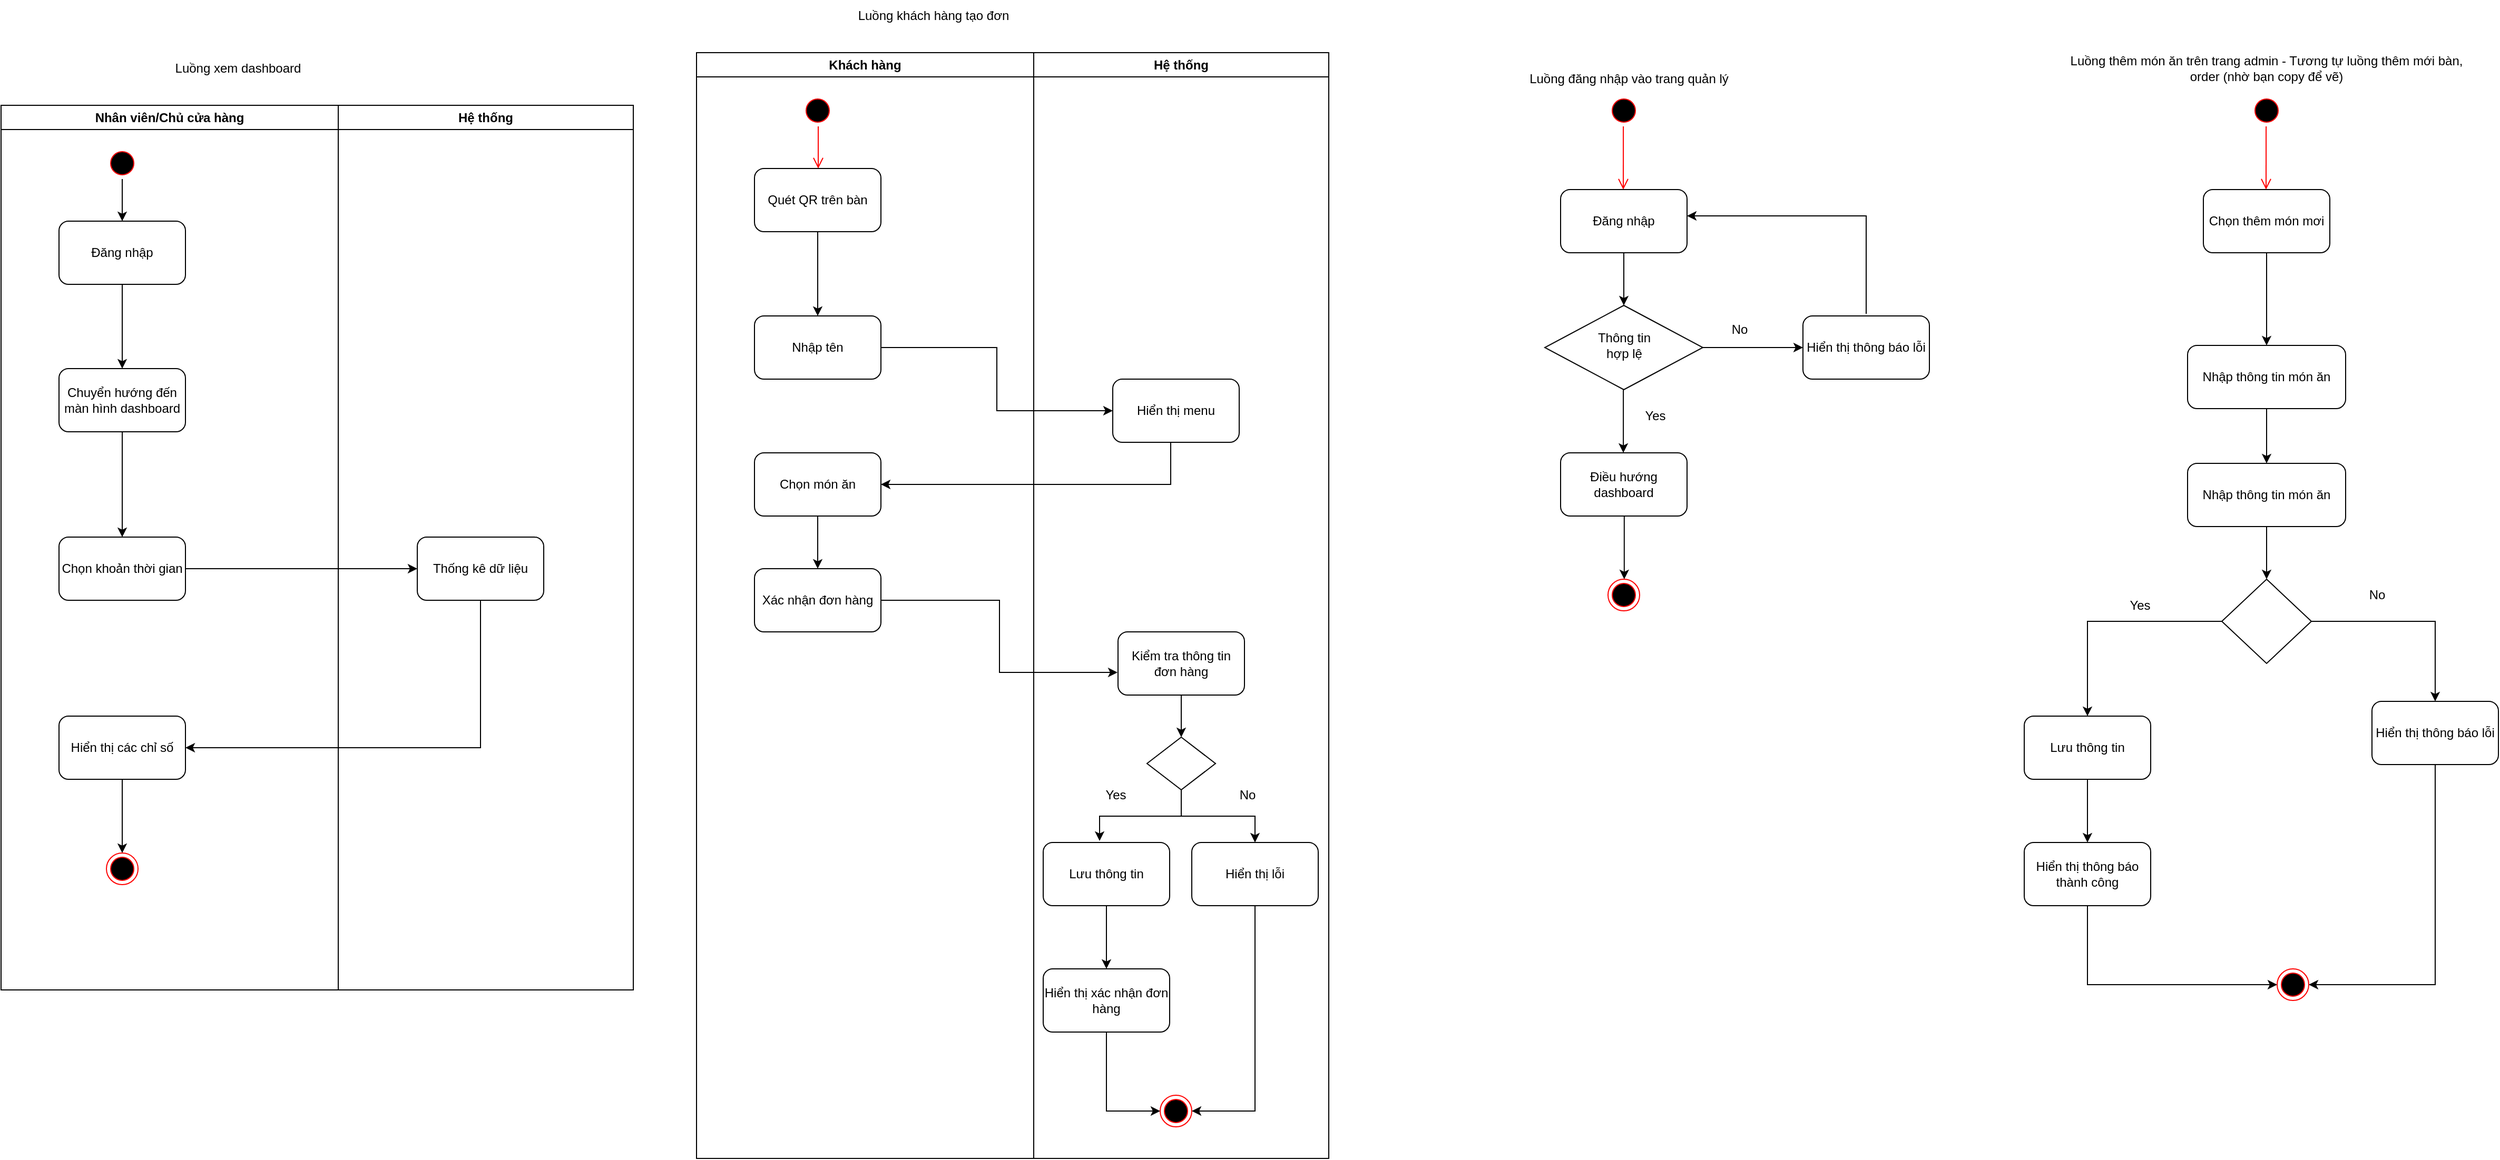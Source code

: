 <mxfile version="24.7.17">
  <diagram name="Page-1" id="e7e014a7-5840-1c2e-5031-d8a46d1fe8dd">
    <mxGraphModel dx="1710" dy="1150" grid="1" gridSize="10" guides="1" tooltips="1" connect="1" arrows="1" fold="1" page="1" pageScale="1" pageWidth="1169" pageHeight="826" background="none" math="0" shadow="0">
      <root>
        <mxCell id="0" />
        <mxCell id="1" parent="0" />
        <mxCell id="2qMucZgg_f5K5NUlIa36-111" value="" style="ellipse;shape=startState;fillColor=#000000;strokeColor=#ff0000;" parent="1" vertex="1">
          <mxGeometry x="1585" y="190" width="30" height="30" as="geometry" />
        </mxCell>
        <mxCell id="2qMucZgg_f5K5NUlIa36-113" value="" style="edgeStyle=elbowEdgeStyle;elbow=horizontal;verticalAlign=bottom;endArrow=open;endSize=8;strokeColor=#FF0000;endFill=1;rounded=0;entryX=0.5;entryY=0;entryDx=0;entryDy=0;" parent="1" edge="1">
          <mxGeometry x="40" y="20" as="geometry">
            <mxPoint x="1599.55" y="280" as="targetPoint" />
            <mxPoint x="1599.55" y="220" as="sourcePoint" />
          </mxGeometry>
        </mxCell>
        <mxCell id="2qMucZgg_f5K5NUlIa36-114" value="" style="rhombus;whiteSpace=wrap;html=1;" parent="1" vertex="1">
          <mxGeometry x="1525" y="390" width="150" height="80" as="geometry" />
        </mxCell>
        <mxCell id="2qMucZgg_f5K5NUlIa36-115" value="Thông tin hợp lệ" style="text;html=1;align=center;verticalAlign=middle;whiteSpace=wrap;rounded=0;" parent="1" vertex="1">
          <mxGeometry x="1562.5" y="413" width="75" height="30" as="geometry" />
        </mxCell>
        <mxCell id="2qMucZgg_f5K5NUlIa36-116" value="Điều hướng dashboard" style="rounded=1;whiteSpace=wrap;html=1;" parent="1" vertex="1">
          <mxGeometry x="1540" y="530" width="120" height="60" as="geometry" />
        </mxCell>
        <mxCell id="2qMucZgg_f5K5NUlIa36-108" value="" style="ellipse;shape=endState;fillColor=#000000;strokeColor=#ff0000" parent="1" vertex="1">
          <mxGeometry x="2220" y="1020" width="30" height="30" as="geometry" />
        </mxCell>
        <mxCell id="2qMucZgg_f5K5NUlIa36-118" value="" style="edgeStyle=orthogonalEdgeStyle;rounded=0;orthogonalLoop=1;jettySize=auto;html=1;endArrow=classic;endFill=1;entryX=0.5;entryY=0;entryDx=0;entryDy=0;" parent="1" edge="1">
          <mxGeometry relative="1" as="geometry">
            <mxPoint x="1599.55" y="470" as="sourcePoint" />
            <mxPoint x="1599.55" y="530" as="targetPoint" />
          </mxGeometry>
        </mxCell>
        <mxCell id="2qMucZgg_f5K5NUlIa36-119" value="" style="edgeStyle=orthogonalEdgeStyle;rounded=0;orthogonalLoop=1;jettySize=auto;html=1;endArrow=classic;endFill=1;entryX=0.5;entryY=0;entryDx=0;entryDy=0;" parent="1" edge="1">
          <mxGeometry relative="1" as="geometry">
            <mxPoint x="1600.41" y="590" as="sourcePoint" />
            <mxPoint x="1600.41" y="650" as="targetPoint" />
          </mxGeometry>
        </mxCell>
        <mxCell id="2qMucZgg_f5K5NUlIa36-120" value="Yes" style="text;html=1;align=center;verticalAlign=middle;whiteSpace=wrap;rounded=0;" parent="1" vertex="1">
          <mxGeometry x="1600" y="480" width="60" height="30" as="geometry" />
        </mxCell>
        <mxCell id="2qMucZgg_f5K5NUlIa36-121" value="Hiển thị thông báo lỗi" style="rounded=1;whiteSpace=wrap;html=1;" parent="1" vertex="1">
          <mxGeometry x="1770" y="400" width="120" height="60" as="geometry" />
        </mxCell>
        <mxCell id="2qMucZgg_f5K5NUlIa36-122" value="" style="edgeStyle=orthogonalEdgeStyle;rounded=0;orthogonalLoop=1;jettySize=auto;html=1;endArrow=classic;endFill=1;entryX=0;entryY=0.5;entryDx=0;entryDy=0;exitX=1;exitY=0.5;exitDx=0;exitDy=0;" parent="1" source="2qMucZgg_f5K5NUlIa36-114" target="2qMucZgg_f5K5NUlIa36-121" edge="1">
          <mxGeometry relative="1" as="geometry">
            <mxPoint x="1690" y="430" as="sourcePoint" />
            <mxPoint x="1690" y="490" as="targetPoint" />
            <Array as="points" />
          </mxGeometry>
        </mxCell>
        <mxCell id="2qMucZgg_f5K5NUlIa36-123" value="No" style="text;html=1;align=center;verticalAlign=middle;whiteSpace=wrap;rounded=0;" parent="1" vertex="1">
          <mxGeometry x="1680" y="398" width="60" height="30" as="geometry" />
        </mxCell>
        <mxCell id="2qMucZgg_f5K5NUlIa36-124" value="" style="endArrow=classic;html=1;rounded=0;entryX=1;entryY=0.5;entryDx=0;entryDy=0;" parent="1" edge="1">
          <mxGeometry width="50" height="50" relative="1" as="geometry">
            <mxPoint x="1830" y="398" as="sourcePoint" />
            <mxPoint x="1660" y="305" as="targetPoint" />
            <Array as="points">
              <mxPoint x="1830" y="305" />
            </Array>
          </mxGeometry>
        </mxCell>
        <mxCell id="5hdtupG1HMqzubPiY8Gg-1" value="" style="edgeStyle=orthogonalEdgeStyle;rounded=0;orthogonalLoop=1;jettySize=auto;html=1;" parent="1" source="2qMucZgg_f5K5NUlIa36-125" edge="1">
          <mxGeometry relative="1" as="geometry">
            <mxPoint x="1600" y="390" as="targetPoint" />
          </mxGeometry>
        </mxCell>
        <mxCell id="2qMucZgg_f5K5NUlIa36-125" value="Đăng nhập" style="rounded=1;whiteSpace=wrap;html=1;" parent="1" vertex="1">
          <mxGeometry x="1540" y="280" width="120" height="60" as="geometry" />
        </mxCell>
        <mxCell id="2qMucZgg_f5K5NUlIa36-128" value="Luồng đăng nhập vào trang quản lý" style="text;html=1;align=center;verticalAlign=middle;whiteSpace=wrap;rounded=0;" parent="1" vertex="1">
          <mxGeometry x="1490" y="160" width="230" height="30" as="geometry" />
        </mxCell>
        <mxCell id="2qMucZgg_f5K5NUlIa36-129" value="" style="ellipse;shape=startState;fillColor=#000000;strokeColor=#ff0000;" parent="1" vertex="1">
          <mxGeometry x="2195" y="190" width="30" height="30" as="geometry" />
        </mxCell>
        <mxCell id="2qMucZgg_f5K5NUlIa36-130" value="" style="edgeStyle=elbowEdgeStyle;elbow=horizontal;verticalAlign=bottom;endArrow=open;endSize=8;strokeColor=#FF0000;endFill=1;rounded=0;entryX=0.5;entryY=0;entryDx=0;entryDy=0;" parent="1" edge="1">
          <mxGeometry x="40" y="20" as="geometry">
            <mxPoint x="2209.55" y="280" as="targetPoint" />
            <mxPoint x="2209.55" y="220" as="sourcePoint" />
          </mxGeometry>
        </mxCell>
        <mxCell id="2qMucZgg_f5K5NUlIa36-146" value="" style="edgeStyle=orthogonalEdgeStyle;rounded=0;orthogonalLoop=1;jettySize=auto;html=1;" parent="1" source="2qMucZgg_f5K5NUlIa36-133" target="2qMucZgg_f5K5NUlIa36-145" edge="1">
          <mxGeometry relative="1" as="geometry" />
        </mxCell>
        <mxCell id="2qMucZgg_f5K5NUlIa36-133" value="Nhập thông tin món ăn" style="rounded=1;whiteSpace=wrap;html=1;" parent="1" vertex="1">
          <mxGeometry x="2135" y="428" width="150" height="60" as="geometry" />
        </mxCell>
        <mxCell id="2qMucZgg_f5K5NUlIa36-144" value="" style="edgeStyle=orthogonalEdgeStyle;rounded=0;orthogonalLoop=1;jettySize=auto;html=1;" parent="1" source="2qMucZgg_f5K5NUlIa36-142" target="2qMucZgg_f5K5NUlIa36-133" edge="1">
          <mxGeometry relative="1" as="geometry" />
        </mxCell>
        <mxCell id="2qMucZgg_f5K5NUlIa36-142" value="Chọn thêm món mơi" style="rounded=1;whiteSpace=wrap;html=1;" parent="1" vertex="1">
          <mxGeometry x="2150" y="280" width="120" height="60" as="geometry" />
        </mxCell>
        <mxCell id="2qMucZgg_f5K5NUlIa36-143" value="Luồng thêm món ăn trên trang admin - Tương tự luồng thêm mới bàn, order (nhờ bạn copy để vẽ)" style="text;html=1;align=center;verticalAlign=middle;whiteSpace=wrap;rounded=0;" parent="1" vertex="1">
          <mxGeometry x="2020" y="150" width="380" height="30" as="geometry" />
        </mxCell>
        <mxCell id="2qMucZgg_f5K5NUlIa36-149" value="" style="edgeStyle=orthogonalEdgeStyle;rounded=0;orthogonalLoop=1;jettySize=auto;html=1;" parent="1" source="2qMucZgg_f5K5NUlIa36-145" target="2qMucZgg_f5K5NUlIa36-148" edge="1">
          <mxGeometry relative="1" as="geometry" />
        </mxCell>
        <mxCell id="2qMucZgg_f5K5NUlIa36-145" value="Nhập thông tin món ăn" style="rounded=1;whiteSpace=wrap;html=1;" parent="1" vertex="1">
          <mxGeometry x="2135" y="540" width="150" height="60" as="geometry" />
        </mxCell>
        <mxCell id="2qMucZgg_f5K5NUlIa36-148" value="" style="rhombus;whiteSpace=wrap;html=1;" parent="1" vertex="1">
          <mxGeometry x="2167.5" y="650" width="85" height="80" as="geometry" />
        </mxCell>
        <mxCell id="2qMucZgg_f5K5NUlIa36-160" value="" style="edgeStyle=orthogonalEdgeStyle;rounded=0;orthogonalLoop=1;jettySize=auto;html=1;" parent="1" source="2qMucZgg_f5K5NUlIa36-151" target="2qMucZgg_f5K5NUlIa36-153" edge="1">
          <mxGeometry relative="1" as="geometry" />
        </mxCell>
        <mxCell id="2qMucZgg_f5K5NUlIa36-151" value="Lưu thông tin" style="rounded=1;whiteSpace=wrap;html=1;" parent="1" vertex="1">
          <mxGeometry x="1980" y="780" width="120" height="60" as="geometry" />
        </mxCell>
        <mxCell id="2qMucZgg_f5K5NUlIa36-152" value="Hiển thị thông báo lỗi" style="rounded=1;whiteSpace=wrap;html=1;" parent="1" vertex="1">
          <mxGeometry x="2310" y="766" width="120" height="60" as="geometry" />
        </mxCell>
        <mxCell id="2qMucZgg_f5K5NUlIa36-153" value="Hiển thị thông báo thành công" style="rounded=1;whiteSpace=wrap;html=1;" parent="1" vertex="1">
          <mxGeometry x="1980" y="900" width="120" height="60" as="geometry" />
        </mxCell>
        <mxCell id="2qMucZgg_f5K5NUlIa36-155" value="" style="endArrow=classic;html=1;rounded=0;exitX=0;exitY=0.5;exitDx=0;exitDy=0;entryX=0.5;entryY=0;entryDx=0;entryDy=0;" parent="1" source="2qMucZgg_f5K5NUlIa36-148" target="2qMucZgg_f5K5NUlIa36-151" edge="1">
          <mxGeometry width="50" height="50" relative="1" as="geometry">
            <mxPoint x="2160" y="690" as="sourcePoint" />
            <mxPoint x="2040" y="770" as="targetPoint" />
            <Array as="points">
              <mxPoint x="2040" y="690" />
            </Array>
          </mxGeometry>
        </mxCell>
        <mxCell id="2qMucZgg_f5K5NUlIa36-156" value="" style="endArrow=classic;html=1;rounded=0;entryX=0.5;entryY=0;entryDx=0;entryDy=0;exitX=1;exitY=0.5;exitDx=0;exitDy=0;" parent="1" source="2qMucZgg_f5K5NUlIa36-148" target="2qMucZgg_f5K5NUlIa36-152" edge="1">
          <mxGeometry width="50" height="50" relative="1" as="geometry">
            <mxPoint x="2200" y="820" as="sourcePoint" />
            <mxPoint x="2040" y="810" as="targetPoint" />
            <Array as="points">
              <mxPoint x="2370" y="690" />
            </Array>
          </mxGeometry>
        </mxCell>
        <mxCell id="2qMucZgg_f5K5NUlIa36-157" value="" style="ellipse;shape=endState;fillColor=#000000;strokeColor=#ff0000" parent="1" vertex="1">
          <mxGeometry x="1585" y="650" width="30" height="30" as="geometry" />
        </mxCell>
        <mxCell id="2qMucZgg_f5K5NUlIa36-158" value="Yes" style="text;html=1;align=center;verticalAlign=middle;whiteSpace=wrap;rounded=0;" parent="1" vertex="1">
          <mxGeometry x="2060" y="660" width="60" height="30" as="geometry" />
        </mxCell>
        <mxCell id="2qMucZgg_f5K5NUlIa36-159" value="No" style="text;html=1;align=center;verticalAlign=middle;whiteSpace=wrap;rounded=0;" parent="1" vertex="1">
          <mxGeometry x="2285" y="650" width="60" height="30" as="geometry" />
        </mxCell>
        <mxCell id="2qMucZgg_f5K5NUlIa36-161" value="" style="endArrow=classic;html=1;rounded=0;entryX=0;entryY=0.5;entryDx=0;entryDy=0;exitX=0.5;exitY=1;exitDx=0;exitDy=0;" parent="1" source="2qMucZgg_f5K5NUlIa36-153" target="2qMucZgg_f5K5NUlIa36-108" edge="1">
          <mxGeometry width="50" height="50" relative="1" as="geometry">
            <mxPoint x="2020" y="780" as="sourcePoint" />
            <mxPoint x="2200" y="1020" as="targetPoint" />
            <Array as="points">
              <mxPoint x="2040" y="1035" />
            </Array>
          </mxGeometry>
        </mxCell>
        <mxCell id="2qMucZgg_f5K5NUlIa36-162" value="" style="endArrow=classic;html=1;rounded=0;entryX=1;entryY=0.5;entryDx=0;entryDy=0;exitX=0.5;exitY=1;exitDx=0;exitDy=0;" parent="1" source="2qMucZgg_f5K5NUlIa36-152" target="2qMucZgg_f5K5NUlIa36-108" edge="1">
          <mxGeometry width="50" height="50" relative="1" as="geometry">
            <mxPoint x="2020" y="780" as="sourcePoint" />
            <mxPoint x="2070" y="730" as="targetPoint" />
            <Array as="points">
              <mxPoint x="2370" y="1035" />
            </Array>
          </mxGeometry>
        </mxCell>
        <mxCell id="2qMucZgg_f5K5NUlIa36-163" value="Khách hàng" style="swimlane;whiteSpace=wrap" parent="1" vertex="1">
          <mxGeometry x="720" y="150" width="320" height="1050" as="geometry" />
        </mxCell>
        <mxCell id="2qMucZgg_f5K5NUlIa36-164" value="" style="ellipse;shape=startState;fillColor=#000000;strokeColor=#ff0000;" parent="2qMucZgg_f5K5NUlIa36-163" vertex="1">
          <mxGeometry x="100" y="40" width="30" height="30" as="geometry" />
        </mxCell>
        <mxCell id="2qMucZgg_f5K5NUlIa36-165" value="" style="edgeStyle=elbowEdgeStyle;elbow=horizontal;verticalAlign=bottom;endArrow=open;endSize=8;strokeColor=#FF0000;endFill=1;rounded=0" parent="2qMucZgg_f5K5NUlIa36-163" source="2qMucZgg_f5K5NUlIa36-164" edge="1">
          <mxGeometry x="100" y="40" as="geometry">
            <mxPoint x="115.556" y="110" as="targetPoint" />
          </mxGeometry>
        </mxCell>
        <mxCell id="2qMucZgg_f5K5NUlIa36-230" value="" style="edgeStyle=orthogonalEdgeStyle;rounded=0;orthogonalLoop=1;jettySize=auto;html=1;" parent="2qMucZgg_f5K5NUlIa36-163" source="2qMucZgg_f5K5NUlIa36-194" target="2qMucZgg_f5K5NUlIa36-196" edge="1">
          <mxGeometry relative="1" as="geometry" />
        </mxCell>
        <mxCell id="2qMucZgg_f5K5NUlIa36-194" value="Quét QR trên bàn" style="rounded=1;whiteSpace=wrap;html=1;" parent="2qMucZgg_f5K5NUlIa36-163" vertex="1">
          <mxGeometry x="55" y="110" width="120" height="60" as="geometry" />
        </mxCell>
        <mxCell id="2qMucZgg_f5K5NUlIa36-196" value="Nhập tên" style="rounded=1;whiteSpace=wrap;html=1;" parent="2qMucZgg_f5K5NUlIa36-163" vertex="1">
          <mxGeometry x="55" y="250" width="120" height="60" as="geometry" />
        </mxCell>
        <mxCell id="2qMucZgg_f5K5NUlIa36-219" value="" style="edgeStyle=orthogonalEdgeStyle;rounded=0;orthogonalLoop=1;jettySize=auto;html=1;" parent="2qMucZgg_f5K5NUlIa36-163" source="2qMucZgg_f5K5NUlIa36-198" target="2qMucZgg_f5K5NUlIa36-199" edge="1">
          <mxGeometry relative="1" as="geometry" />
        </mxCell>
        <mxCell id="2qMucZgg_f5K5NUlIa36-198" value="Chọn món ăn" style="rounded=1;whiteSpace=wrap;html=1;" parent="2qMucZgg_f5K5NUlIa36-163" vertex="1">
          <mxGeometry x="55" y="380" width="120" height="60" as="geometry" />
        </mxCell>
        <mxCell id="2qMucZgg_f5K5NUlIa36-199" value="Xác nhận đơn hàng" style="rounded=1;whiteSpace=wrap;html=1;" parent="2qMucZgg_f5K5NUlIa36-163" vertex="1">
          <mxGeometry x="55" y="490" width="120" height="60" as="geometry" />
        </mxCell>
        <mxCell id="2qMucZgg_f5K5NUlIa36-172" value="Hệ thống" style="swimlane;whiteSpace=wrap" parent="1" vertex="1">
          <mxGeometry x="1040" y="150" width="280" height="1050" as="geometry" />
        </mxCell>
        <mxCell id="2qMucZgg_f5K5NUlIa36-191" value="" style="ellipse;shape=endState;fillColor=#000000;strokeColor=#ff0000" parent="2qMucZgg_f5K5NUlIa36-172" vertex="1">
          <mxGeometry x="120" y="990" width="30" height="30" as="geometry" />
        </mxCell>
        <mxCell id="2qMucZgg_f5K5NUlIa36-197" value="Hiển thị menu" style="rounded=1;whiteSpace=wrap;html=1;" parent="2qMucZgg_f5K5NUlIa36-172" vertex="1">
          <mxGeometry x="75" y="310" width="120" height="60" as="geometry" />
        </mxCell>
        <mxCell id="2qMucZgg_f5K5NUlIa36-221" value="" style="edgeStyle=orthogonalEdgeStyle;rounded=0;orthogonalLoop=1;jettySize=auto;html=1;" parent="2qMucZgg_f5K5NUlIa36-172" source="2qMucZgg_f5K5NUlIa36-201" target="2qMucZgg_f5K5NUlIa36-202" edge="1">
          <mxGeometry relative="1" as="geometry" />
        </mxCell>
        <mxCell id="2qMucZgg_f5K5NUlIa36-201" value="Kiểm tra thông tin đơn hàng" style="rounded=1;whiteSpace=wrap;html=1;" parent="2qMucZgg_f5K5NUlIa36-172" vertex="1">
          <mxGeometry x="80" y="550" width="120" height="60" as="geometry" />
        </mxCell>
        <mxCell id="2qMucZgg_f5K5NUlIa36-222" value="" style="edgeStyle=orthogonalEdgeStyle;rounded=0;orthogonalLoop=1;jettySize=auto;html=1;entryX=0.446;entryY=-0.025;entryDx=0;entryDy=0;entryPerimeter=0;" parent="2qMucZgg_f5K5NUlIa36-172" source="2qMucZgg_f5K5NUlIa36-202" target="2qMucZgg_f5K5NUlIa36-205" edge="1">
          <mxGeometry relative="1" as="geometry" />
        </mxCell>
        <mxCell id="2qMucZgg_f5K5NUlIa36-223" style="edgeStyle=orthogonalEdgeStyle;rounded=0;orthogonalLoop=1;jettySize=auto;html=1;entryX=0.5;entryY=0;entryDx=0;entryDy=0;" parent="2qMucZgg_f5K5NUlIa36-172" source="2qMucZgg_f5K5NUlIa36-202" target="2qMucZgg_f5K5NUlIa36-206" edge="1">
          <mxGeometry relative="1" as="geometry" />
        </mxCell>
        <mxCell id="2qMucZgg_f5K5NUlIa36-202" value="" style="rhombus;whiteSpace=wrap;html=1;" parent="2qMucZgg_f5K5NUlIa36-172" vertex="1">
          <mxGeometry x="107.5" y="650" width="65" height="50" as="geometry" />
        </mxCell>
        <mxCell id="2qMucZgg_f5K5NUlIa36-227" value="" style="edgeStyle=orthogonalEdgeStyle;rounded=0;orthogonalLoop=1;jettySize=auto;html=1;" parent="2qMucZgg_f5K5NUlIa36-172" source="2qMucZgg_f5K5NUlIa36-205" target="2qMucZgg_f5K5NUlIa36-207" edge="1">
          <mxGeometry relative="1" as="geometry" />
        </mxCell>
        <mxCell id="2qMucZgg_f5K5NUlIa36-205" value="Lưu thông tin" style="rounded=1;whiteSpace=wrap;html=1;" parent="2qMucZgg_f5K5NUlIa36-172" vertex="1">
          <mxGeometry x="9" y="750" width="120" height="60" as="geometry" />
        </mxCell>
        <mxCell id="2qMucZgg_f5K5NUlIa36-226" style="edgeStyle=orthogonalEdgeStyle;rounded=0;orthogonalLoop=1;jettySize=auto;html=1;entryX=1;entryY=0.5;entryDx=0;entryDy=0;" parent="2qMucZgg_f5K5NUlIa36-172" source="2qMucZgg_f5K5NUlIa36-206" target="2qMucZgg_f5K5NUlIa36-191" edge="1">
          <mxGeometry relative="1" as="geometry" />
        </mxCell>
        <mxCell id="2qMucZgg_f5K5NUlIa36-206" value="Hiển thị lỗi" style="rounded=1;whiteSpace=wrap;html=1;" parent="2qMucZgg_f5K5NUlIa36-172" vertex="1">
          <mxGeometry x="150" y="750" width="120" height="60" as="geometry" />
        </mxCell>
        <mxCell id="2qMucZgg_f5K5NUlIa36-228" style="edgeStyle=orthogonalEdgeStyle;rounded=0;orthogonalLoop=1;jettySize=auto;html=1;entryX=0;entryY=0.5;entryDx=0;entryDy=0;" parent="2qMucZgg_f5K5NUlIa36-172" source="2qMucZgg_f5K5NUlIa36-207" target="2qMucZgg_f5K5NUlIa36-191" edge="1">
          <mxGeometry relative="1" as="geometry" />
        </mxCell>
        <mxCell id="2qMucZgg_f5K5NUlIa36-207" value="Hiển thị xác nhận đơn hàng" style="rounded=1;whiteSpace=wrap;html=1;" parent="2qMucZgg_f5K5NUlIa36-172" vertex="1">
          <mxGeometry x="9" y="870" width="120" height="60" as="geometry" />
        </mxCell>
        <mxCell id="2qMucZgg_f5K5NUlIa36-224" value="Yes" style="text;html=1;align=center;verticalAlign=middle;whiteSpace=wrap;rounded=0;" parent="2qMucZgg_f5K5NUlIa36-172" vertex="1">
          <mxGeometry x="47.5" y="690" width="60" height="30" as="geometry" />
        </mxCell>
        <mxCell id="2qMucZgg_f5K5NUlIa36-225" value="No" style="text;html=1;align=center;verticalAlign=middle;whiteSpace=wrap;rounded=0;" parent="2qMucZgg_f5K5NUlIa36-172" vertex="1">
          <mxGeometry x="172.5" y="690" width="60" height="30" as="geometry" />
        </mxCell>
        <mxCell id="2qMucZgg_f5K5NUlIa36-193" value="Luồng khách hàng tạo đơn" style="text;html=1;align=center;verticalAlign=middle;whiteSpace=wrap;rounded=0;" parent="1" vertex="1">
          <mxGeometry x="830" y="100" width="230" height="30" as="geometry" />
        </mxCell>
        <mxCell id="2qMucZgg_f5K5NUlIa36-220" value="" style="edgeStyle=orthogonalEdgeStyle;rounded=0;orthogonalLoop=1;jettySize=auto;html=1;entryX=-0.004;entryY=0.642;entryDx=0;entryDy=0;entryPerimeter=0;exitX=1;exitY=0.5;exitDx=0;exitDy=0;" parent="1" source="2qMucZgg_f5K5NUlIa36-199" target="2qMucZgg_f5K5NUlIa36-201" edge="1">
          <mxGeometry relative="1" as="geometry">
            <mxPoint x="845" y="600" as="sourcePoint" />
            <mxPoint x="845" y="650" as="targetPoint" />
          </mxGeometry>
        </mxCell>
        <mxCell id="2qMucZgg_f5K5NUlIa36-231" style="edgeStyle=orthogonalEdgeStyle;rounded=0;orthogonalLoop=1;jettySize=auto;html=1;entryX=0;entryY=0.5;entryDx=0;entryDy=0;" parent="1" source="2qMucZgg_f5K5NUlIa36-196" target="2qMucZgg_f5K5NUlIa36-197" edge="1">
          <mxGeometry relative="1" as="geometry" />
        </mxCell>
        <mxCell id="2qMucZgg_f5K5NUlIa36-232" style="edgeStyle=orthogonalEdgeStyle;rounded=0;orthogonalLoop=1;jettySize=auto;html=1;entryX=1;entryY=0.5;entryDx=0;entryDy=0;" parent="1" source="2qMucZgg_f5K5NUlIa36-197" target="2qMucZgg_f5K5NUlIa36-198" edge="1">
          <mxGeometry relative="1" as="geometry">
            <Array as="points">
              <mxPoint x="1170" y="560" />
            </Array>
          </mxGeometry>
        </mxCell>
        <mxCell id="eJmZTRmUb_gu9C0zPVmL-1" value="Nhân viên/Chủ cửa hàng" style="swimlane;whiteSpace=wrap" vertex="1" parent="1">
          <mxGeometry x="60" y="200" width="320" height="840" as="geometry" />
        </mxCell>
        <mxCell id="eJmZTRmUb_gu9C0zPVmL-31" value="" style="edgeStyle=orthogonalEdgeStyle;rounded=0;orthogonalLoop=1;jettySize=auto;html=1;" edge="1" parent="eJmZTRmUb_gu9C0zPVmL-1" source="eJmZTRmUb_gu9C0zPVmL-2" target="eJmZTRmUb_gu9C0zPVmL-5">
          <mxGeometry relative="1" as="geometry" />
        </mxCell>
        <mxCell id="eJmZTRmUb_gu9C0zPVmL-2" value="" style="ellipse;shape=startState;fillColor=#000000;strokeColor=#ff0000;" vertex="1" parent="eJmZTRmUb_gu9C0zPVmL-1">
          <mxGeometry x="100" y="40" width="30" height="30" as="geometry" />
        </mxCell>
        <mxCell id="eJmZTRmUb_gu9C0zPVmL-4" value="" style="edgeStyle=orthogonalEdgeStyle;rounded=0;orthogonalLoop=1;jettySize=auto;html=1;" edge="1" parent="eJmZTRmUb_gu9C0zPVmL-1" source="eJmZTRmUb_gu9C0zPVmL-5" target="eJmZTRmUb_gu9C0zPVmL-6">
          <mxGeometry relative="1" as="geometry" />
        </mxCell>
        <mxCell id="eJmZTRmUb_gu9C0zPVmL-5" value="Đăng nhập" style="rounded=1;whiteSpace=wrap;html=1;" vertex="1" parent="eJmZTRmUb_gu9C0zPVmL-1">
          <mxGeometry x="55" y="110" width="120" height="60" as="geometry" />
        </mxCell>
        <mxCell id="eJmZTRmUb_gu9C0zPVmL-51" value="" style="edgeStyle=orthogonalEdgeStyle;rounded=0;orthogonalLoop=1;jettySize=auto;html=1;" edge="1" parent="eJmZTRmUb_gu9C0zPVmL-1" source="eJmZTRmUb_gu9C0zPVmL-6" target="eJmZTRmUb_gu9C0zPVmL-12">
          <mxGeometry relative="1" as="geometry" />
        </mxCell>
        <mxCell id="eJmZTRmUb_gu9C0zPVmL-6" value="Chuyển hướng đến màn hình dashboard" style="rounded=1;whiteSpace=wrap;html=1;" vertex="1" parent="eJmZTRmUb_gu9C0zPVmL-1">
          <mxGeometry x="55" y="250" width="120" height="60" as="geometry" />
        </mxCell>
        <mxCell id="eJmZTRmUb_gu9C0zPVmL-12" value="Chọn khoản thời gian" style="rounded=1;whiteSpace=wrap;html=1;" vertex="1" parent="eJmZTRmUb_gu9C0zPVmL-1">
          <mxGeometry x="55" y="410" width="120" height="60" as="geometry" />
        </mxCell>
        <mxCell id="eJmZTRmUb_gu9C0zPVmL-53" value="" style="edgeStyle=orthogonalEdgeStyle;rounded=0;orthogonalLoop=1;jettySize=auto;html=1;" edge="1" parent="eJmZTRmUb_gu9C0zPVmL-1" source="eJmZTRmUb_gu9C0zPVmL-52" target="eJmZTRmUb_gu9C0zPVmL-11">
          <mxGeometry relative="1" as="geometry" />
        </mxCell>
        <mxCell id="eJmZTRmUb_gu9C0zPVmL-52" value="Hiển thị các chỉ số" style="rounded=1;whiteSpace=wrap;html=1;" vertex="1" parent="eJmZTRmUb_gu9C0zPVmL-1">
          <mxGeometry x="55" y="580" width="120" height="60" as="geometry" />
        </mxCell>
        <mxCell id="eJmZTRmUb_gu9C0zPVmL-11" value="" style="ellipse;shape=endState;fillColor=#000000;strokeColor=#ff0000" vertex="1" parent="eJmZTRmUb_gu9C0zPVmL-1">
          <mxGeometry x="100" y="710" width="30" height="30" as="geometry" />
        </mxCell>
        <mxCell id="eJmZTRmUb_gu9C0zPVmL-10" value="Hệ thống" style="swimlane;whiteSpace=wrap" vertex="1" parent="1">
          <mxGeometry x="380" y="200" width="280" height="840" as="geometry" />
        </mxCell>
        <mxCell id="eJmZTRmUb_gu9C0zPVmL-14" value="Thống kê dữ liệu" style="rounded=1;whiteSpace=wrap;html=1;" vertex="1" parent="eJmZTRmUb_gu9C0zPVmL-10">
          <mxGeometry x="75" y="410" width="120" height="60" as="geometry" />
        </mxCell>
        <mxCell id="eJmZTRmUb_gu9C0zPVmL-26" value="Luồng xem dashboard" style="text;html=1;align=center;verticalAlign=middle;whiteSpace=wrap;rounded=0;" vertex="1" parent="1">
          <mxGeometry x="170" y="150" width="230" height="30" as="geometry" />
        </mxCell>
        <mxCell id="eJmZTRmUb_gu9C0zPVmL-43" value="" style="edgeStyle=orthogonalEdgeStyle;rounded=0;orthogonalLoop=1;jettySize=auto;html=1;" edge="1" parent="1" source="eJmZTRmUb_gu9C0zPVmL-12" target="eJmZTRmUb_gu9C0zPVmL-14">
          <mxGeometry relative="1" as="geometry" />
        </mxCell>
        <mxCell id="eJmZTRmUb_gu9C0zPVmL-54" style="edgeStyle=orthogonalEdgeStyle;rounded=0;orthogonalLoop=1;jettySize=auto;html=1;entryX=1;entryY=0.5;entryDx=0;entryDy=0;" edge="1" parent="1" source="eJmZTRmUb_gu9C0zPVmL-14" target="eJmZTRmUb_gu9C0zPVmL-52">
          <mxGeometry relative="1" as="geometry">
            <Array as="points">
              <mxPoint x="515" y="810" />
            </Array>
          </mxGeometry>
        </mxCell>
      </root>
    </mxGraphModel>
  </diagram>
</mxfile>
